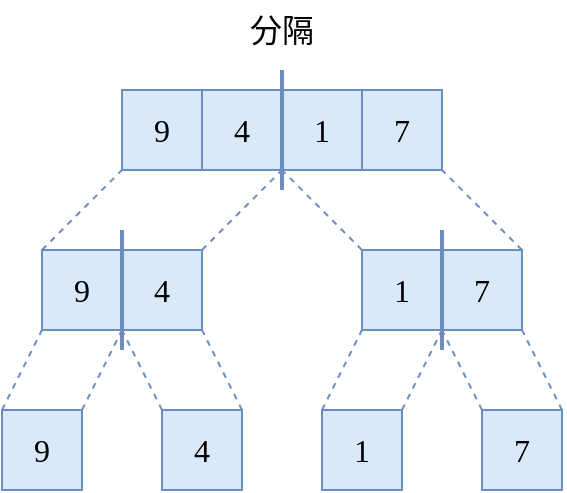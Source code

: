 <mxfile version="24.2.5" type="device">
  <diagram name="Page-1" id="LznCcgv3BS2J9Vq8wZ48">
    <mxGraphModel dx="1434" dy="835" grid="1" gridSize="10" guides="1" tooltips="1" connect="1" arrows="1" fold="1" page="1" pageScale="1" pageWidth="850" pageHeight="1100" math="0" shadow="0">
      <root>
        <mxCell id="2uTVPKC6mBXRzxm8aPr7-0" />
        <mxCell id="2uTVPKC6mBXRzxm8aPr7-1" parent="2uTVPKC6mBXRzxm8aPr7-0" />
        <mxCell id="Btw7lg7nnHDqA9ZqbLAq-6" style="edgeStyle=orthogonalEdgeStyle;rounded=1;orthogonalLoop=1;jettySize=auto;html=1;shadow=0;strokeColor=#6c8ebf;strokeWidth=1;fontFamily=Ubuntu;fontSize=14;fontStyle=0;endArrow=block;endFill=1;fillColor=#dae8fc;entryX=0.5;entryY=1;entryDx=0;entryDy=0;exitX=0.5;exitY=1;exitDx=0;exitDy=0;startArrow=block;startFill=1;" parent="2uTVPKC6mBXRzxm8aPr7-1" edge="1">
          <mxGeometry relative="1" as="geometry">
            <mxPoint x="260" y="360" as="targetPoint" />
          </mxGeometry>
        </mxCell>
        <mxCell id="Btw7lg7nnHDqA9ZqbLAq-7" value="9" style="rounded=0;whiteSpace=wrap;html=1;shadow=0;strokeColor=#6c8ebf;strokeWidth=1;fontFamily=Ubuntu;fontSize=16;fontStyle=0;fillColor=#dae8fc;" parent="2uTVPKC6mBXRzxm8aPr7-1" vertex="1">
          <mxGeometry x="200" y="280" width="40" height="40" as="geometry" />
        </mxCell>
        <mxCell id="Btw7lg7nnHDqA9ZqbLAq-8" value="4" style="rounded=0;whiteSpace=wrap;html=1;shadow=0;strokeColor=#6c8ebf;strokeWidth=1;fontFamily=Ubuntu;fontSize=16;fontStyle=0;fillColor=#dae8fc;" parent="2uTVPKC6mBXRzxm8aPr7-1" vertex="1">
          <mxGeometry x="240" y="280" width="40" height="40" as="geometry" />
        </mxCell>
        <mxCell id="Btw7lg7nnHDqA9ZqbLAq-10" value="1" style="rounded=0;whiteSpace=wrap;html=1;shadow=0;strokeColor=#6c8ebf;strokeWidth=1;fontFamily=Ubuntu;fontSize=16;fontStyle=0;fillColor=#dae8fc;" parent="2uTVPKC6mBXRzxm8aPr7-1" vertex="1">
          <mxGeometry x="280" y="280" width="40" height="40" as="geometry" />
        </mxCell>
        <mxCell id="Btw7lg7nnHDqA9ZqbLAq-11" value="7" style="rounded=0;whiteSpace=wrap;html=1;shadow=0;strokeColor=#6c8ebf;strokeWidth=1;fontFamily=Ubuntu;fontSize=16;fontStyle=0;fillColor=#dae8fc;" parent="2uTVPKC6mBXRzxm8aPr7-1" vertex="1">
          <mxGeometry x="320" y="280" width="40" height="40" as="geometry" />
        </mxCell>
        <mxCell id="VTdq1yK0WobwU7QvJU6q-0" value="9" style="rounded=0;whiteSpace=wrap;html=1;shadow=0;strokeColor=#6c8ebf;strokeWidth=1;fontFamily=Ubuntu;fontSize=16;fontStyle=0;fillColor=#dae8fc;" parent="2uTVPKC6mBXRzxm8aPr7-1" vertex="1">
          <mxGeometry x="160" y="360" width="40" height="40" as="geometry" />
        </mxCell>
        <mxCell id="VTdq1yK0WobwU7QvJU6q-1" value="4" style="rounded=0;whiteSpace=wrap;html=1;shadow=0;strokeColor=#6c8ebf;strokeWidth=1;fontFamily=Ubuntu;fontSize=16;fontStyle=0;fillColor=#dae8fc;" parent="2uTVPKC6mBXRzxm8aPr7-1" vertex="1">
          <mxGeometry x="200" y="360" width="40" height="40" as="geometry" />
        </mxCell>
        <mxCell id="VTdq1yK0WobwU7QvJU6q-2" value="1" style="rounded=0;whiteSpace=wrap;html=1;shadow=0;strokeColor=#6c8ebf;strokeWidth=1;fontFamily=Ubuntu;fontSize=16;fontStyle=0;fillColor=#dae8fc;" parent="2uTVPKC6mBXRzxm8aPr7-1" vertex="1">
          <mxGeometry x="320" y="360" width="40" height="40" as="geometry" />
        </mxCell>
        <mxCell id="VTdq1yK0WobwU7QvJU6q-3" value="7" style="rounded=0;whiteSpace=wrap;html=1;shadow=0;strokeColor=#6c8ebf;strokeWidth=1;fontFamily=Ubuntu;fontSize=16;fontStyle=0;fillColor=#dae8fc;" parent="2uTVPKC6mBXRzxm8aPr7-1" vertex="1">
          <mxGeometry x="360" y="360" width="40" height="40" as="geometry" />
        </mxCell>
        <mxCell id="VTdq1yK0WobwU7QvJU6q-4" value="9" style="rounded=0;whiteSpace=wrap;html=1;shadow=0;strokeColor=#6c8ebf;strokeWidth=1;fontFamily=Ubuntu;fontSize=16;fontStyle=0;fillColor=#dae8fc;" parent="2uTVPKC6mBXRzxm8aPr7-1" vertex="1">
          <mxGeometry x="140" y="440" width="40" height="40" as="geometry" />
        </mxCell>
        <mxCell id="VTdq1yK0WobwU7QvJU6q-5" value="4" style="rounded=0;whiteSpace=wrap;html=1;shadow=0;strokeColor=#6c8ebf;strokeWidth=1;fontFamily=Ubuntu;fontSize=16;fontStyle=0;fillColor=#dae8fc;" parent="2uTVPKC6mBXRzxm8aPr7-1" vertex="1">
          <mxGeometry x="220" y="440" width="40" height="40" as="geometry" />
        </mxCell>
        <mxCell id="VTdq1yK0WobwU7QvJU6q-6" value="1" style="rounded=0;whiteSpace=wrap;html=1;shadow=0;strokeColor=#6c8ebf;strokeWidth=1;fontFamily=Ubuntu;fontSize=16;fontStyle=0;fillColor=#dae8fc;" parent="2uTVPKC6mBXRzxm8aPr7-1" vertex="1">
          <mxGeometry x="300" y="440" width="40" height="40" as="geometry" />
        </mxCell>
        <mxCell id="VTdq1yK0WobwU7QvJU6q-7" value="7" style="rounded=0;whiteSpace=wrap;html=1;shadow=0;strokeColor=#6c8ebf;strokeWidth=1;fontFamily=Ubuntu;fontSize=16;fontStyle=0;fillColor=#dae8fc;" parent="2uTVPKC6mBXRzxm8aPr7-1" vertex="1">
          <mxGeometry x="380" y="440" width="40" height="40" as="geometry" />
        </mxCell>
        <mxCell id="lN4jLI2yL6ckeh95GgTd-0" value="" style="endArrow=none;html=1;rounded=1;shadow=0;strokeColor=#6c8ebf;strokeWidth=2;fontFamily=Ubuntu;fontSize=14;fontStyle=0;fillColor=#dae8fc;" edge="1" parent="2uTVPKC6mBXRzxm8aPr7-1">
          <mxGeometry width="50" height="50" relative="1" as="geometry">
            <mxPoint x="280" y="330" as="sourcePoint" />
            <mxPoint x="280" y="270" as="targetPoint" />
          </mxGeometry>
        </mxCell>
        <mxCell id="lN4jLI2yL6ckeh95GgTd-1" value="" style="endArrow=none;html=1;rounded=1;shadow=0;strokeColor=#6c8ebf;strokeWidth=2;fontFamily=Ubuntu;fontSize=14;fontStyle=0;fillColor=#dae8fc;" edge="1" parent="2uTVPKC6mBXRzxm8aPr7-1">
          <mxGeometry width="50" height="50" relative="1" as="geometry">
            <mxPoint x="200" y="410" as="sourcePoint" />
            <mxPoint x="200" y="350" as="targetPoint" />
          </mxGeometry>
        </mxCell>
        <mxCell id="lN4jLI2yL6ckeh95GgTd-2" value="" style="endArrow=none;dashed=1;html=1;rounded=1;shadow=0;strokeColor=#6c8ebf;strokeWidth=1;fontFamily=Ubuntu;fontSize=14;fontStyle=0;fillColor=#dae8fc;entryX=0;entryY=1;entryDx=0;entryDy=0;exitX=0;exitY=0;exitDx=0;exitDy=0;" edge="1" parent="2uTVPKC6mBXRzxm8aPr7-1" source="VTdq1yK0WobwU7QvJU6q-0" target="Btw7lg7nnHDqA9ZqbLAq-7">
          <mxGeometry width="50" height="50" relative="1" as="geometry">
            <mxPoint x="400" y="450" as="sourcePoint" />
            <mxPoint x="450" y="400" as="targetPoint" />
          </mxGeometry>
        </mxCell>
        <mxCell id="lN4jLI2yL6ckeh95GgTd-3" value="" style="endArrow=none;dashed=1;html=1;rounded=1;shadow=0;strokeColor=#6c8ebf;strokeWidth=1;fontFamily=Ubuntu;fontSize=14;fontStyle=0;fillColor=#dae8fc;entryX=1;entryY=1;entryDx=0;entryDy=0;exitX=1;exitY=0;exitDx=0;exitDy=0;" edge="1" parent="2uTVPKC6mBXRzxm8aPr7-1" source="VTdq1yK0WobwU7QvJU6q-1" target="Btw7lg7nnHDqA9ZqbLAq-8">
          <mxGeometry width="50" height="50" relative="1" as="geometry">
            <mxPoint x="400" y="450" as="sourcePoint" />
            <mxPoint x="450" y="400" as="targetPoint" />
          </mxGeometry>
        </mxCell>
        <mxCell id="lN4jLI2yL6ckeh95GgTd-4" value="" style="endArrow=none;dashed=1;html=1;rounded=1;shadow=0;strokeColor=#6c8ebf;strokeWidth=1;fontFamily=Ubuntu;fontSize=14;fontStyle=0;fillColor=#dae8fc;exitX=0;exitY=0;exitDx=0;exitDy=0;" edge="1" parent="2uTVPKC6mBXRzxm8aPr7-1" source="VTdq1yK0WobwU7QvJU6q-2">
          <mxGeometry width="50" height="50" relative="1" as="geometry">
            <mxPoint x="400" y="450" as="sourcePoint" />
            <mxPoint x="280" y="320" as="targetPoint" />
          </mxGeometry>
        </mxCell>
        <mxCell id="lN4jLI2yL6ckeh95GgTd-5" value="" style="endArrow=none;dashed=1;html=1;rounded=1;shadow=0;strokeColor=#6c8ebf;strokeWidth=1;fontFamily=Ubuntu;fontSize=14;fontStyle=0;fillColor=#dae8fc;entryX=1;entryY=1;entryDx=0;entryDy=0;exitX=1;exitY=0;exitDx=0;exitDy=0;" edge="1" parent="2uTVPKC6mBXRzxm8aPr7-1" source="VTdq1yK0WobwU7QvJU6q-3" target="Btw7lg7nnHDqA9ZqbLAq-11">
          <mxGeometry width="50" height="50" relative="1" as="geometry">
            <mxPoint x="400" y="450" as="sourcePoint" />
            <mxPoint x="450" y="400" as="targetPoint" />
          </mxGeometry>
        </mxCell>
        <mxCell id="lN4jLI2yL6ckeh95GgTd-6" value="分隔" style="text;html=1;align=center;verticalAlign=middle;whiteSpace=wrap;rounded=0;fontFamily=Ubuntu;fontSize=16;fontStyle=0;" vertex="1" parent="2uTVPKC6mBXRzxm8aPr7-1">
          <mxGeometry x="250" y="235" width="60" height="30" as="geometry" />
        </mxCell>
        <mxCell id="lN4jLI2yL6ckeh95GgTd-7" value="" style="endArrow=none;html=1;rounded=1;shadow=0;strokeColor=#6c8ebf;strokeWidth=2;fontFamily=Ubuntu;fontSize=14;fontStyle=0;fillColor=#dae8fc;" edge="1" parent="2uTVPKC6mBXRzxm8aPr7-1">
          <mxGeometry width="50" height="50" relative="1" as="geometry">
            <mxPoint x="360" y="410" as="sourcePoint" />
            <mxPoint x="360" y="350" as="targetPoint" />
          </mxGeometry>
        </mxCell>
        <mxCell id="lN4jLI2yL6ckeh95GgTd-8" value="" style="endArrow=none;dashed=1;html=1;rounded=1;shadow=0;strokeColor=#6c8ebf;strokeWidth=1;fontFamily=Ubuntu;fontSize=14;fontStyle=0;fillColor=#dae8fc;entryX=0;entryY=1;entryDx=0;entryDy=0;exitX=0;exitY=0;exitDx=0;exitDy=0;" edge="1" parent="2uTVPKC6mBXRzxm8aPr7-1" source="VTdq1yK0WobwU7QvJU6q-4" target="VTdq1yK0WobwU7QvJU6q-0">
          <mxGeometry width="50" height="50" relative="1" as="geometry">
            <mxPoint x="400" y="450" as="sourcePoint" />
            <mxPoint x="450" y="400" as="targetPoint" />
          </mxGeometry>
        </mxCell>
        <mxCell id="lN4jLI2yL6ckeh95GgTd-9" value="" style="endArrow=none;dashed=1;html=1;rounded=1;shadow=0;strokeColor=#6c8ebf;strokeWidth=1;fontFamily=Ubuntu;fontSize=14;fontStyle=0;fillColor=#dae8fc;entryX=1;entryY=1;entryDx=0;entryDy=0;exitX=1;exitY=0;exitDx=0;exitDy=0;" edge="1" parent="2uTVPKC6mBXRzxm8aPr7-1" source="VTdq1yK0WobwU7QvJU6q-4" target="VTdq1yK0WobwU7QvJU6q-0">
          <mxGeometry width="50" height="50" relative="1" as="geometry">
            <mxPoint x="150" y="450" as="sourcePoint" />
            <mxPoint x="170" y="410" as="targetPoint" />
          </mxGeometry>
        </mxCell>
        <mxCell id="lN4jLI2yL6ckeh95GgTd-10" value="" style="endArrow=none;dashed=1;html=1;rounded=1;shadow=0;strokeColor=#6c8ebf;strokeWidth=1;fontFamily=Ubuntu;fontSize=14;fontStyle=0;fillColor=#dae8fc;entryX=1;entryY=1;entryDx=0;entryDy=0;exitX=1;exitY=0;exitDx=0;exitDy=0;" edge="1" parent="2uTVPKC6mBXRzxm8aPr7-1" source="VTdq1yK0WobwU7QvJU6q-5" target="VTdq1yK0WobwU7QvJU6q-1">
          <mxGeometry width="50" height="50" relative="1" as="geometry">
            <mxPoint x="190" y="450" as="sourcePoint" />
            <mxPoint x="210" y="410" as="targetPoint" />
          </mxGeometry>
        </mxCell>
        <mxCell id="lN4jLI2yL6ckeh95GgTd-11" value="" style="endArrow=none;dashed=1;html=1;rounded=1;shadow=0;strokeColor=#6c8ebf;strokeWidth=1;fontFamily=Ubuntu;fontSize=14;fontStyle=0;fillColor=#dae8fc;exitX=0;exitY=0;exitDx=0;exitDy=0;" edge="1" parent="2uTVPKC6mBXRzxm8aPr7-1" source="VTdq1yK0WobwU7QvJU6q-5">
          <mxGeometry width="50" height="50" relative="1" as="geometry">
            <mxPoint x="400" y="450" as="sourcePoint" />
            <mxPoint x="200" y="400" as="targetPoint" />
          </mxGeometry>
        </mxCell>
        <mxCell id="lN4jLI2yL6ckeh95GgTd-12" value="" style="endArrow=none;dashed=1;html=1;rounded=1;shadow=0;strokeColor=#6c8ebf;strokeWidth=1;fontFamily=Ubuntu;fontSize=14;fontStyle=0;fillColor=#dae8fc;entryX=0;entryY=1;entryDx=0;entryDy=0;exitX=0;exitY=0;exitDx=0;exitDy=0;" edge="1" parent="2uTVPKC6mBXRzxm8aPr7-1" source="VTdq1yK0WobwU7QvJU6q-6" target="VTdq1yK0WobwU7QvJU6q-2">
          <mxGeometry width="50" height="50" relative="1" as="geometry">
            <mxPoint x="400" y="450" as="sourcePoint" />
            <mxPoint x="450" y="400" as="targetPoint" />
          </mxGeometry>
        </mxCell>
        <mxCell id="lN4jLI2yL6ckeh95GgTd-13" value="" style="endArrow=none;dashed=1;html=1;rounded=1;shadow=0;strokeColor=#6c8ebf;strokeWidth=1;fontFamily=Ubuntu;fontSize=14;fontStyle=0;fillColor=#dae8fc;entryX=1;entryY=1;entryDx=0;entryDy=0;exitX=1;exitY=0;exitDx=0;exitDy=0;" edge="1" parent="2uTVPKC6mBXRzxm8aPr7-1" source="VTdq1yK0WobwU7QvJU6q-6" target="VTdq1yK0WobwU7QvJU6q-2">
          <mxGeometry width="50" height="50" relative="1" as="geometry">
            <mxPoint x="400" y="450" as="sourcePoint" />
            <mxPoint x="450" y="400" as="targetPoint" />
          </mxGeometry>
        </mxCell>
        <mxCell id="lN4jLI2yL6ckeh95GgTd-14" value="" style="endArrow=none;dashed=1;html=1;rounded=1;shadow=0;strokeColor=#6c8ebf;strokeWidth=1;fontFamily=Ubuntu;fontSize=14;fontStyle=0;fillColor=#dae8fc;entryX=1;entryY=1;entryDx=0;entryDy=0;exitX=1;exitY=0;exitDx=0;exitDy=0;" edge="1" parent="2uTVPKC6mBXRzxm8aPr7-1" source="VTdq1yK0WobwU7QvJU6q-7" target="VTdq1yK0WobwU7QvJU6q-3">
          <mxGeometry width="50" height="50" relative="1" as="geometry">
            <mxPoint x="400" y="450" as="sourcePoint" />
            <mxPoint x="450" y="400" as="targetPoint" />
          </mxGeometry>
        </mxCell>
        <mxCell id="lN4jLI2yL6ckeh95GgTd-15" value="" style="endArrow=none;dashed=1;html=1;rounded=1;shadow=0;strokeColor=#6c8ebf;strokeWidth=1;fontFamily=Ubuntu;fontSize=14;fontStyle=0;fillColor=#dae8fc;exitX=0;exitY=0;exitDx=0;exitDy=0;" edge="1" parent="2uTVPKC6mBXRzxm8aPr7-1" source="VTdq1yK0WobwU7QvJU6q-7">
          <mxGeometry width="50" height="50" relative="1" as="geometry">
            <mxPoint x="400" y="450" as="sourcePoint" />
            <mxPoint x="360" y="400" as="targetPoint" />
          </mxGeometry>
        </mxCell>
      </root>
    </mxGraphModel>
  </diagram>
</mxfile>
